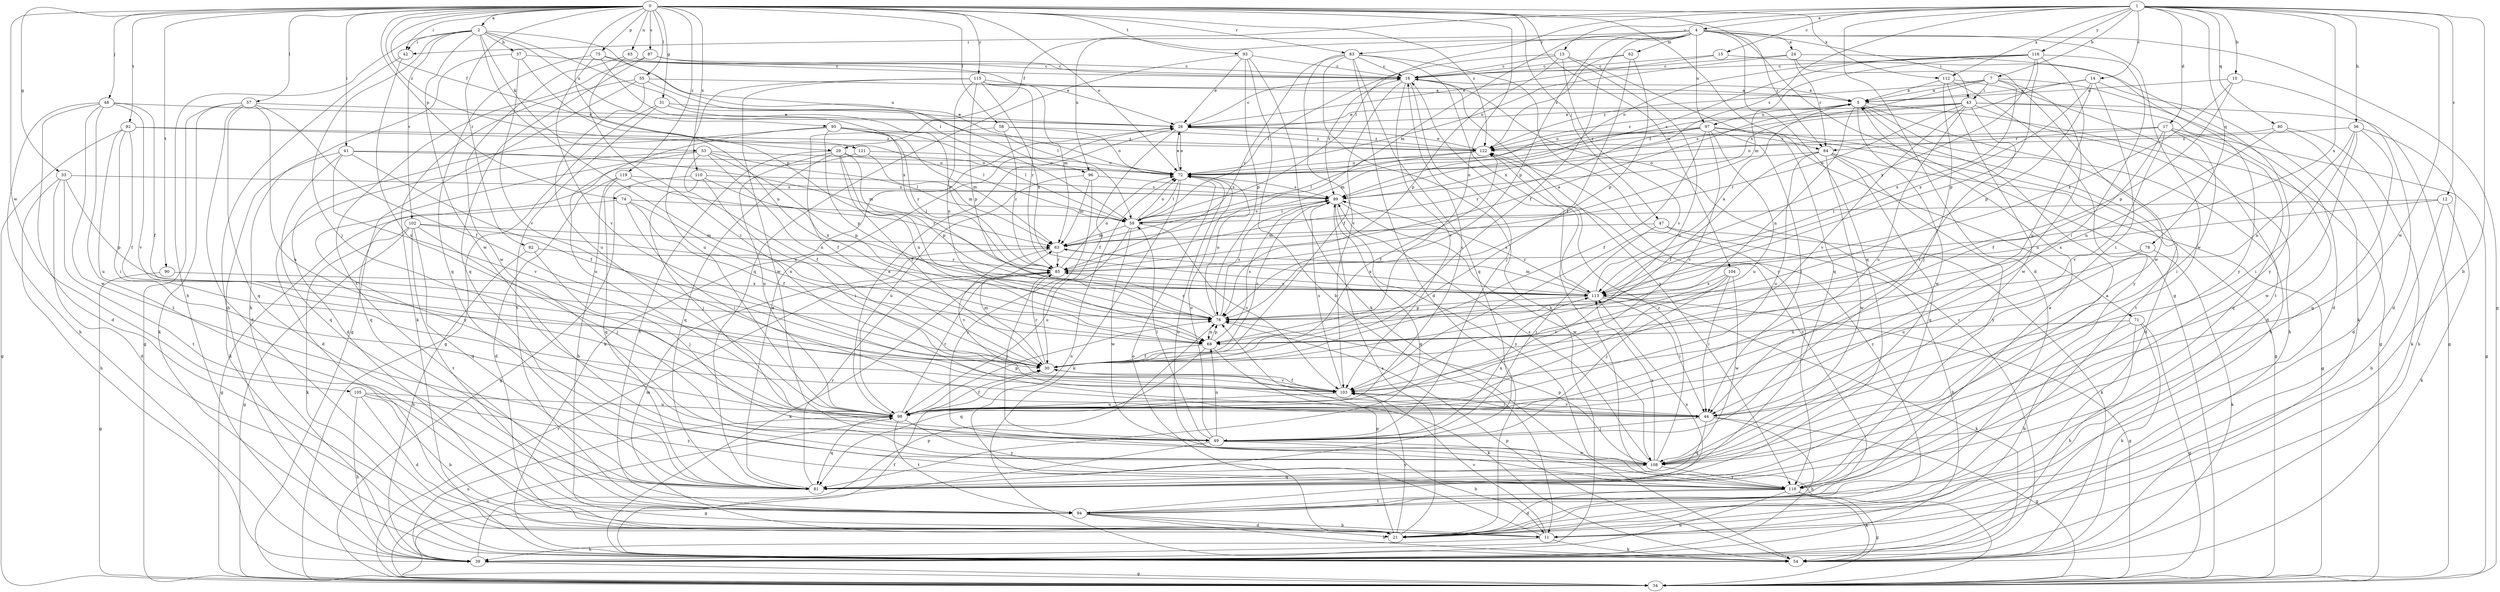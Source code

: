 strict digraph  {
0;
1;
2;
4;
5;
7;
10;
11;
12;
13;
14;
15;
16;
17;
21;
24;
26;
29;
30;
31;
33;
34;
36;
37;
39;
41;
42;
43;
44;
47;
48;
49;
53;
54;
55;
57;
58;
59;
62;
63;
65;
68;
71;
72;
74;
75;
76;
78;
80;
81;
82;
83;
84;
85;
87;
89;
90;
92;
93;
94;
95;
96;
97;
98;
102;
103;
104;
105;
108;
110;
112;
113;
115;
116;
118;
119;
121;
122;
0 -> 2  [label=a];
0 -> 29  [label=f];
0 -> 31  [label=g];
0 -> 33  [label=g];
0 -> 34  [label=g];
0 -> 41  [label=i];
0 -> 42  [label=i];
0 -> 47  [label=j];
0 -> 48  [label=j];
0 -> 55  [label=l];
0 -> 57  [label=l];
0 -> 58  [label=l];
0 -> 65  [label=n];
0 -> 68  [label=n];
0 -> 71  [label=o];
0 -> 72  [label=o];
0 -> 74  [label=p];
0 -> 75  [label=p];
0 -> 76  [label=p];
0 -> 82  [label=r];
0 -> 83  [label=r];
0 -> 87  [label=s];
0 -> 90  [label=t];
0 -> 92  [label=t];
0 -> 93  [label=t];
0 -> 104  [label=w];
0 -> 105  [label=w];
0 -> 110  [label=x];
0 -> 112  [label=x];
0 -> 115  [label=y];
0 -> 119  [label=z];
0 -> 121  [label=z];
0 -> 122  [label=z];
1 -> 4  [label=a];
1 -> 7  [label=b];
1 -> 10  [label=b];
1 -> 11  [label=b];
1 -> 12  [label=c];
1 -> 13  [label=c];
1 -> 14  [label=c];
1 -> 15  [label=c];
1 -> 17  [label=d];
1 -> 21  [label=d];
1 -> 29  [label=f];
1 -> 36  [label=h];
1 -> 59  [label=l];
1 -> 78  [label=q];
1 -> 80  [label=q];
1 -> 89  [label=s];
1 -> 108  [label=w];
1 -> 112  [label=x];
1 -> 113  [label=x];
1 -> 116  [label=y];
2 -> 37  [label=h];
2 -> 39  [label=h];
2 -> 42  [label=i];
2 -> 49  [label=j];
2 -> 53  [label=k];
2 -> 59  [label=l];
2 -> 68  [label=n];
2 -> 95  [label=u];
2 -> 96  [label=u];
2 -> 102  [label=v];
2 -> 108  [label=w];
4 -> 24  [label=e];
4 -> 30  [label=f];
4 -> 34  [label=g];
4 -> 42  [label=i];
4 -> 43  [label=i];
4 -> 62  [label=m];
4 -> 63  [label=m];
4 -> 76  [label=p];
4 -> 81  [label=q];
4 -> 83  [label=r];
4 -> 84  [label=r];
4 -> 96  [label=u];
4 -> 97  [label=u];
4 -> 108  [label=w];
5 -> 26  [label=e];
5 -> 34  [label=g];
5 -> 39  [label=h];
5 -> 68  [label=n];
5 -> 94  [label=t];
5 -> 97  [label=u];
5 -> 108  [label=w];
7 -> 5  [label=a];
7 -> 21  [label=d];
7 -> 43  [label=i];
7 -> 89  [label=s];
7 -> 98  [label=u];
7 -> 113  [label=x];
7 -> 122  [label=z];
10 -> 5  [label=a];
10 -> 21  [label=d];
10 -> 76  [label=p];
10 -> 113  [label=x];
11 -> 39  [label=h];
11 -> 54  [label=k];
11 -> 72  [label=o];
11 -> 103  [label=v];
12 -> 11  [label=b];
12 -> 54  [label=k];
12 -> 59  [label=l];
12 -> 113  [label=x];
13 -> 16  [label=c];
13 -> 59  [label=l];
13 -> 76  [label=p];
13 -> 81  [label=q];
13 -> 98  [label=u];
13 -> 103  [label=v];
14 -> 5  [label=a];
14 -> 44  [label=i];
14 -> 54  [label=k];
14 -> 76  [label=p];
14 -> 89  [label=s];
14 -> 113  [label=x];
15 -> 16  [label=c];
15 -> 26  [label=e];
15 -> 118  [label=y];
16 -> 5  [label=a];
16 -> 30  [label=f];
16 -> 49  [label=j];
16 -> 89  [label=s];
16 -> 103  [label=v];
16 -> 118  [label=y];
17 -> 30  [label=f];
17 -> 34  [label=g];
17 -> 44  [label=i];
17 -> 72  [label=o];
17 -> 81  [label=q];
17 -> 84  [label=r];
17 -> 103  [label=v];
21 -> 63  [label=m];
21 -> 72  [label=o];
21 -> 76  [label=p];
21 -> 89  [label=s];
21 -> 103  [label=v];
21 -> 122  [label=z];
24 -> 16  [label=c];
24 -> 72  [label=o];
24 -> 84  [label=r];
24 -> 108  [label=w];
24 -> 118  [label=y];
26 -> 16  [label=c];
26 -> 30  [label=f];
26 -> 54  [label=k];
26 -> 72  [label=o];
26 -> 84  [label=r];
26 -> 122  [label=z];
29 -> 30  [label=f];
29 -> 68  [label=n];
29 -> 72  [label=o];
29 -> 76  [label=p];
29 -> 81  [label=q];
29 -> 94  [label=t];
29 -> 98  [label=u];
30 -> 63  [label=m];
30 -> 85  [label=r];
30 -> 89  [label=s];
30 -> 103  [label=v];
31 -> 26  [label=e];
31 -> 34  [label=g];
31 -> 85  [label=r];
31 -> 94  [label=t];
33 -> 21  [label=d];
33 -> 39  [label=h];
33 -> 76  [label=p];
33 -> 89  [label=s];
33 -> 94  [label=t];
34 -> 16  [label=c];
34 -> 85  [label=r];
34 -> 98  [label=u];
36 -> 39  [label=h];
36 -> 44  [label=i];
36 -> 68  [label=n];
36 -> 81  [label=q];
36 -> 108  [label=w];
36 -> 122  [label=z];
37 -> 16  [label=c];
37 -> 39  [label=h];
37 -> 68  [label=n];
37 -> 103  [label=v];
39 -> 34  [label=g];
39 -> 76  [label=p];
39 -> 98  [label=u];
41 -> 30  [label=f];
41 -> 54  [label=k];
41 -> 63  [label=m];
41 -> 72  [label=o];
41 -> 81  [label=q];
41 -> 103  [label=v];
42 -> 39  [label=h];
42 -> 98  [label=u];
43 -> 21  [label=d];
43 -> 26  [label=e];
43 -> 34  [label=g];
43 -> 39  [label=h];
43 -> 44  [label=i];
43 -> 72  [label=o];
43 -> 85  [label=r];
43 -> 98  [label=u];
43 -> 103  [label=v];
43 -> 122  [label=z];
44 -> 34  [label=g];
44 -> 39  [label=h];
44 -> 49  [label=j];
44 -> 81  [label=q];
44 -> 103  [label=v];
47 -> 39  [label=h];
47 -> 49  [label=j];
47 -> 54  [label=k];
47 -> 63  [label=m];
48 -> 21  [label=d];
48 -> 26  [label=e];
48 -> 30  [label=f];
48 -> 39  [label=h];
48 -> 94  [label=t];
48 -> 103  [label=v];
48 -> 108  [label=w];
49 -> 11  [label=b];
49 -> 34  [label=g];
49 -> 59  [label=l];
49 -> 68  [label=n];
49 -> 72  [label=o];
49 -> 108  [label=w];
49 -> 113  [label=x];
53 -> 21  [label=d];
53 -> 30  [label=f];
53 -> 59  [label=l];
53 -> 68  [label=n];
53 -> 72  [label=o];
53 -> 76  [label=p];
53 -> 118  [label=y];
54 -> 16  [label=c];
54 -> 30  [label=f];
54 -> 76  [label=p];
55 -> 5  [label=a];
55 -> 34  [label=g];
55 -> 54  [label=k];
55 -> 59  [label=l];
55 -> 98  [label=u];
57 -> 21  [label=d];
57 -> 26  [label=e];
57 -> 30  [label=f];
57 -> 34  [label=g];
57 -> 54  [label=k];
57 -> 81  [label=q];
57 -> 98  [label=u];
58 -> 30  [label=f];
58 -> 72  [label=o];
58 -> 85  [label=r];
58 -> 122  [label=z];
59 -> 63  [label=m];
59 -> 72  [label=o];
59 -> 89  [label=s];
59 -> 98  [label=u];
59 -> 103  [label=v];
59 -> 108  [label=w];
62 -> 16  [label=c];
62 -> 30  [label=f];
62 -> 76  [label=p];
62 -> 122  [label=z];
63 -> 85  [label=r];
63 -> 103  [label=v];
63 -> 113  [label=x];
65 -> 16  [label=c];
65 -> 44  [label=i];
65 -> 108  [label=w];
68 -> 30  [label=f];
68 -> 54  [label=k];
68 -> 76  [label=p];
68 -> 81  [label=q];
68 -> 89  [label=s];
71 -> 11  [label=b];
71 -> 34  [label=g];
71 -> 39  [label=h];
71 -> 54  [label=k];
71 -> 68  [label=n];
72 -> 26  [label=e];
72 -> 54  [label=k];
72 -> 59  [label=l];
72 -> 89  [label=s];
74 -> 30  [label=f];
74 -> 34  [label=g];
74 -> 44  [label=i];
74 -> 59  [label=l];
74 -> 68  [label=n];
75 -> 16  [label=c];
75 -> 72  [label=o];
75 -> 81  [label=q];
75 -> 103  [label=v];
75 -> 113  [label=x];
76 -> 68  [label=n];
76 -> 72  [label=o];
76 -> 85  [label=r];
76 -> 89  [label=s];
78 -> 54  [label=k];
78 -> 85  [label=r];
78 -> 98  [label=u];
80 -> 21  [label=d];
80 -> 54  [label=k];
80 -> 68  [label=n];
80 -> 122  [label=z];
81 -> 26  [label=e];
81 -> 85  [label=r];
82 -> 39  [label=h];
82 -> 49  [label=j];
82 -> 85  [label=r];
83 -> 16  [label=c];
83 -> 21  [label=d];
83 -> 39  [label=h];
83 -> 81  [label=q];
83 -> 85  [label=r];
83 -> 103  [label=v];
83 -> 113  [label=x];
83 -> 118  [label=y];
84 -> 30  [label=f];
84 -> 34  [label=g];
84 -> 72  [label=o];
84 -> 81  [label=q];
84 -> 98  [label=u];
84 -> 108  [label=w];
84 -> 118  [label=y];
85 -> 5  [label=a];
85 -> 49  [label=j];
85 -> 54  [label=k];
85 -> 72  [label=o];
85 -> 113  [label=x];
87 -> 16  [label=c];
87 -> 26  [label=e];
87 -> 81  [label=q];
87 -> 94  [label=t];
89 -> 59  [label=l];
89 -> 81  [label=q];
89 -> 108  [label=w];
89 -> 118  [label=y];
90 -> 34  [label=g];
90 -> 113  [label=x];
92 -> 30  [label=f];
92 -> 34  [label=g];
92 -> 44  [label=i];
92 -> 59  [label=l];
92 -> 98  [label=u];
92 -> 122  [label=z];
93 -> 11  [label=b];
93 -> 16  [label=c];
93 -> 26  [label=e];
93 -> 54  [label=k];
93 -> 76  [label=p];
93 -> 81  [label=q];
94 -> 5  [label=a];
94 -> 11  [label=b];
94 -> 21  [label=d];
94 -> 54  [label=k];
94 -> 113  [label=x];
94 -> 122  [label=z];
95 -> 21  [label=d];
95 -> 59  [label=l];
95 -> 63  [label=m];
95 -> 76  [label=p];
95 -> 85  [label=r];
95 -> 98  [label=u];
95 -> 122  [label=z];
96 -> 63  [label=m];
96 -> 89  [label=s];
96 -> 98  [label=u];
96 -> 118  [label=y];
97 -> 21  [label=d];
97 -> 30  [label=f];
97 -> 34  [label=g];
97 -> 44  [label=i];
97 -> 63  [label=m];
97 -> 85  [label=r];
97 -> 98  [label=u];
97 -> 103  [label=v];
97 -> 122  [label=z];
98 -> 16  [label=c];
98 -> 26  [label=e];
98 -> 30  [label=f];
98 -> 76  [label=p];
98 -> 81  [label=q];
98 -> 85  [label=r];
98 -> 94  [label=t];
98 -> 118  [label=y];
102 -> 34  [label=g];
102 -> 49  [label=j];
102 -> 54  [label=k];
102 -> 63  [label=m];
102 -> 81  [label=q];
102 -> 94  [label=t];
102 -> 113  [label=x];
103 -> 30  [label=f];
103 -> 44  [label=i];
103 -> 89  [label=s];
103 -> 98  [label=u];
104 -> 44  [label=i];
104 -> 49  [label=j];
104 -> 103  [label=v];
104 -> 108  [label=w];
104 -> 113  [label=x];
105 -> 11  [label=b];
105 -> 21  [label=d];
105 -> 39  [label=h];
105 -> 98  [label=u];
105 -> 118  [label=y];
108 -> 76  [label=p];
108 -> 81  [label=q];
108 -> 89  [label=s];
108 -> 113  [label=x];
108 -> 118  [label=y];
108 -> 122  [label=z];
110 -> 34  [label=g];
110 -> 44  [label=i];
110 -> 49  [label=j];
110 -> 85  [label=r];
110 -> 89  [label=s];
112 -> 5  [label=a];
112 -> 49  [label=j];
112 -> 94  [label=t];
112 -> 108  [label=w];
112 -> 118  [label=y];
113 -> 5  [label=a];
113 -> 34  [label=g];
113 -> 44  [label=i];
113 -> 54  [label=k];
113 -> 63  [label=m];
113 -> 76  [label=p];
113 -> 89  [label=s];
115 -> 5  [label=a];
115 -> 63  [label=m];
115 -> 68  [label=n];
115 -> 76  [label=p];
115 -> 85  [label=r];
115 -> 98  [label=u];
115 -> 108  [label=w];
115 -> 113  [label=x];
116 -> 16  [label=c];
116 -> 44  [label=i];
116 -> 63  [label=m];
116 -> 72  [label=o];
116 -> 76  [label=p];
116 -> 89  [label=s];
116 -> 98  [label=u];
116 -> 113  [label=x];
118 -> 5  [label=a];
118 -> 21  [label=d];
118 -> 34  [label=g];
118 -> 39  [label=h];
118 -> 54  [label=k];
118 -> 72  [label=o];
118 -> 94  [label=t];
119 -> 11  [label=b];
119 -> 21  [label=d];
119 -> 81  [label=q];
119 -> 89  [label=s];
119 -> 113  [label=x];
121 -> 63  [label=m];
121 -> 72  [label=o];
121 -> 81  [label=q];
122 -> 26  [label=e];
122 -> 30  [label=f];
122 -> 59  [label=l];
122 -> 72  [label=o];
}
